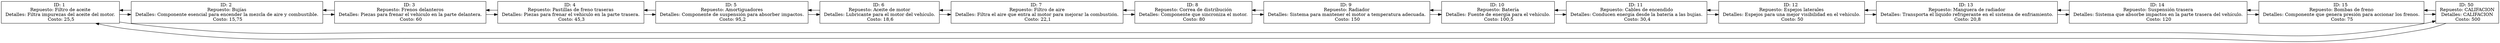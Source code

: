 digraph G {
rankdir=LR;
node [shape=record];
splines=true;
node0 [label="ID: 1 \n Repuesto: Filtro de aceite \n Detalles: Filtra impurezas del aceite del motor. \n Costo: 25,5"]
node0 -> node1;
node0 -> node1 [dir=back];
node1 [label="ID: 2 \n Repuesto: Bujías \n Detalles: Componente esencial para encender la mezcla de aire y combustible. \n Costo: 15,75"]
node1 -> node2;
node1 -> node2 [dir=back];
node2 [label="ID: 3 \n Repuesto: Frenos delanteros \n Detalles: Piezas para frenar el vehículo en la parte delantera. \n Costo: 60"]
node2 -> node3;
node2 -> node3 [dir=back];
node3 [label="ID: 4 \n Repuesto: Pastillas de freno traseras \n Detalles: Piezas para frenar el vehículo en la parte trasera. \n Costo: 45,3"]
node3 -> node4;
node3 -> node4 [dir=back];
node4 [label="ID: 5 \n Repuesto: Amortiguadores \n Detalles: Componente de suspensión para absorber impactos. \n Costo: 95,2"]
node4 -> node5;
node4 -> node5 [dir=back];
node5 [label="ID: 6 \n Repuesto: Aceite de motor \n Detalles: Lubricante para el motor del vehículo. \n Costo: 18,6"]
node5 -> node6;
node5 -> node6 [dir=back];
node6 [label="ID: 7 \n Repuesto: Filtro de aire \n Detalles: Filtra el aire que entra al motor para mejorar la combustión. \n Costo: 22,1"]
node6 -> node7;
node6 -> node7 [dir=back];
node7 [label="ID: 8 \n Repuesto: Correa de distribución \n Detalles: Componente que sincroniza el motor. \n Costo: 80"]
node7 -> node8;
node7 -> node8 [dir=back];
node8 [label="ID: 9 \n Repuesto: Radiador \n Detalles: Sistema para mantener el motor a temperatura adecuada. \n Costo: 150"]
node8 -> node9;
node8 -> node9 [dir=back];
node9 [label="ID: 10 \n Repuesto: Batería \n Detalles: Fuente de energía para el vehículo. \n Costo: 100,5"]
node9 -> node10;
node9 -> node10 [dir=back];
node10 [label="ID: 11 \n Repuesto: Cables de encendido \n Detalles: Conducen energía desde la batería a las bujías. \n Costo: 30,4"]
node10 -> node11;
node10 -> node11 [dir=back];
node11 [label="ID: 12 \n Repuesto: Espejos laterales \n Detalles: Espejos para una mejor visibilidad en el vehículo. \n Costo: 50"]
node11 -> node12;
node11 -> node12 [dir=back];
node12 [label="ID: 13 \n Repuesto: Manguera de radiador \n Detalles: Transporta el líquido refrigerante en el sistema de enfriamiento. \n Costo: 20,8"]
node12 -> node13;
node12 -> node13 [dir=back];
node13 [label="ID: 14 \n Repuesto: Suspensión trasera \n Detalles: Sistema que absorbe impactos en la parte trasera del vehículo. \n Costo: 120"]
node13 -> node14;
node13 -> node14 [dir=back];
node14 [label="ID: 15 \n Repuesto: Bombas de freno \n Detalles: Componente que genera presión para accionar los frenos. \n Costo: 75"]
node14 -> node15;
node14 -> node15 [dir=back];
node15 [label="ID: 50 \n Repuesto: CALIFACION \n Detalles: CALIFACION \n Costo: 500"]
node15 -> node0 [constraint=false];
node15 -> node0 [constraint=false, dir=back];
}
